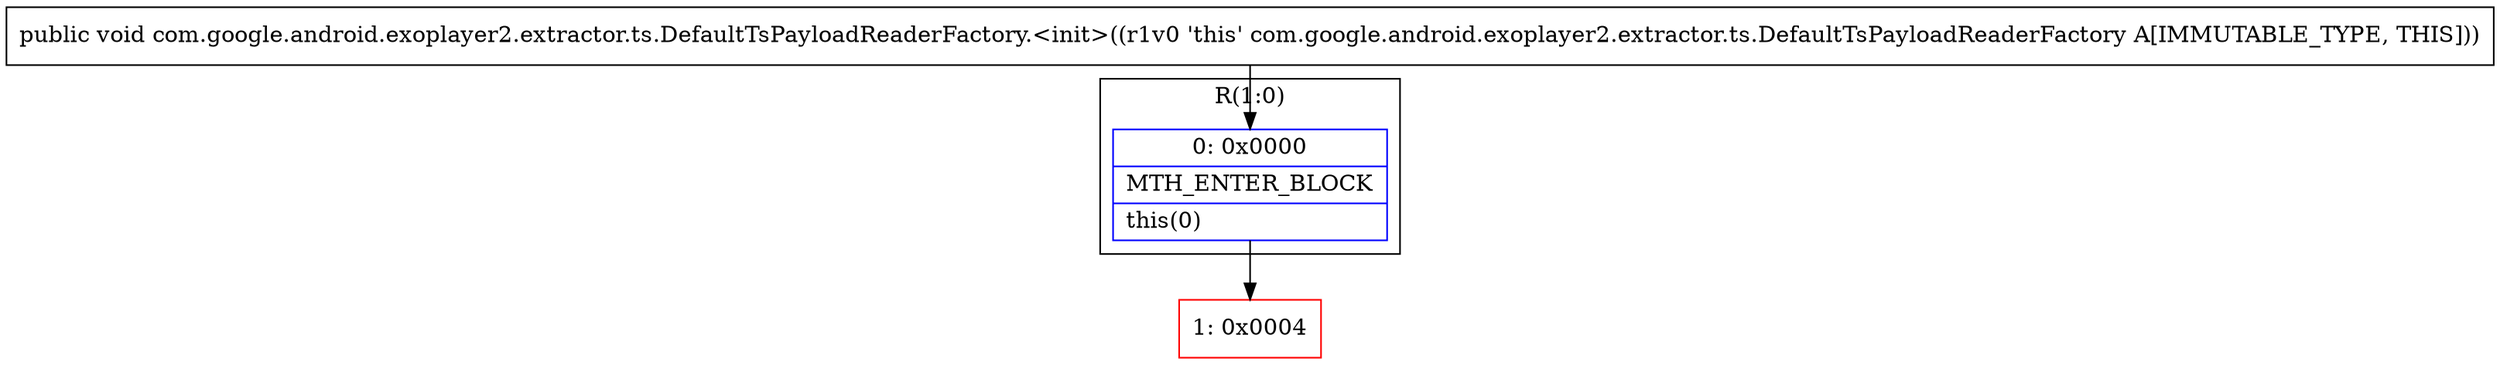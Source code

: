 digraph "CFG forcom.google.android.exoplayer2.extractor.ts.DefaultTsPayloadReaderFactory.\<init\>()V" {
subgraph cluster_Region_1560632296 {
label = "R(1:0)";
node [shape=record,color=blue];
Node_0 [shape=record,label="{0\:\ 0x0000|MTH_ENTER_BLOCK\l|this(0)\l}"];
}
Node_1 [shape=record,color=red,label="{1\:\ 0x0004}"];
MethodNode[shape=record,label="{public void com.google.android.exoplayer2.extractor.ts.DefaultTsPayloadReaderFactory.\<init\>((r1v0 'this' com.google.android.exoplayer2.extractor.ts.DefaultTsPayloadReaderFactory A[IMMUTABLE_TYPE, THIS])) }"];
MethodNode -> Node_0;
Node_0 -> Node_1;
}

